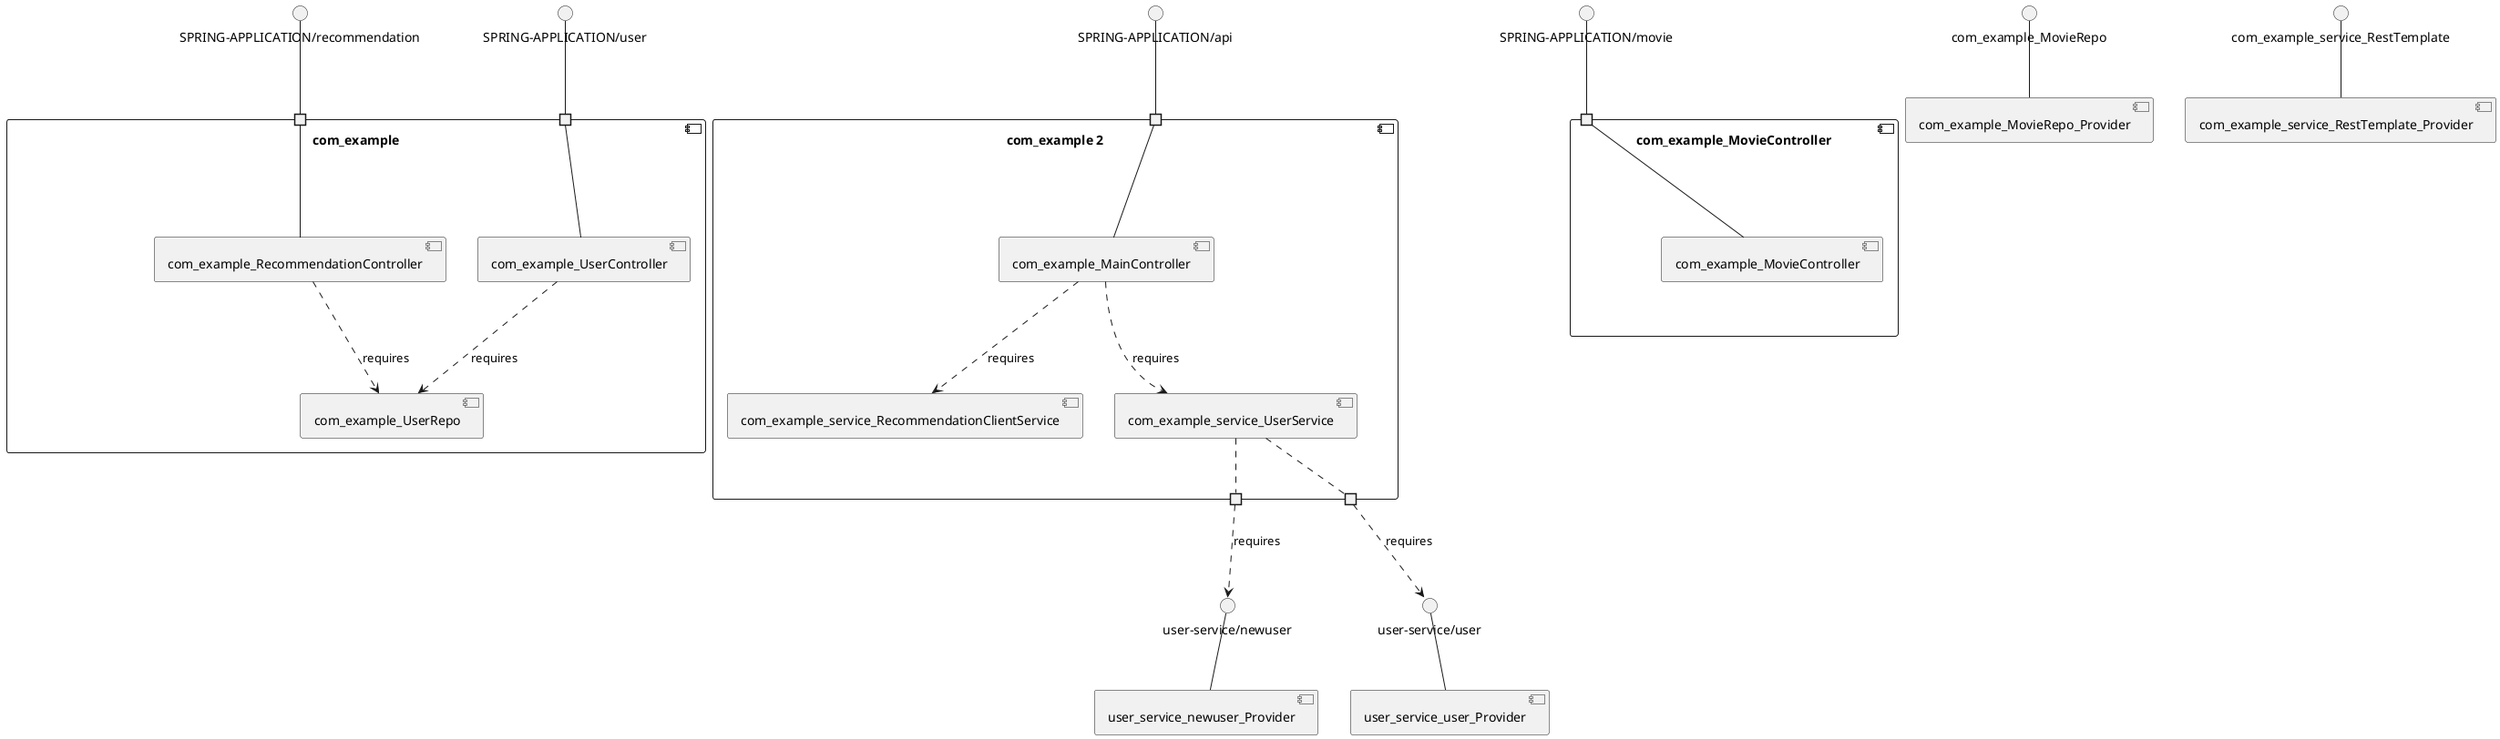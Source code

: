 @startuml
skinparam fixCircleLabelOverlapping true
skinparam componentStyle uml2
component "com_example\n\n\n\n\n\n" {
[com_example_UserRepo]
[com_example_RecommendationController]
[com_example_UserController]
portin " " as com_example_requires_SPRING_APPLICATION_user
portin " " as com_example_requires_SPRING_APPLICATION_recommendation
[com_example_UserController]..>[com_example_UserRepo] : requires
[com_example_RecommendationController]..>[com_example_UserRepo] : requires
"com_example_requires_SPRING_APPLICATION_recommendation"--[com_example_RecommendationController]
"com_example_requires_SPRING_APPLICATION_user"--[com_example_UserController]
}
interface "SPRING-APPLICATION/recommendation" as interface.SPRING_APPLICATION_recommendation
interface.SPRING_APPLICATION_recommendation--"com_example_requires_SPRING_APPLICATION_recommendation"
interface "SPRING-APPLICATION/user" as interface.SPRING_APPLICATION_user
interface.SPRING_APPLICATION_user--"com_example_requires_SPRING_APPLICATION_user"
component "com_example 2\n\n\n\n\n\n" {
[com_example_MainController]
[com_example_service_UserService]
[com_example_service_RecommendationClientService]
portin " " as com_example_2_requires_SPRING_APPLICATION_api
portout " " as com_example_2_provides_user_service_newuser
portout " " as com_example_2_provides_user_service_user
[com_example_MainController]..>[com_example_service_UserService] : requires
[com_example_MainController]..>[com_example_service_RecommendationClientService] : requires
"com_example_2_requires_SPRING_APPLICATION_api"--[com_example_MainController]
[com_example_service_UserService].."com_example_2_provides_user_service_user"
[com_example_service_UserService].."com_example_2_provides_user_service_newuser"
}
interface "SPRING-APPLICATION/api" as interface.SPRING_APPLICATION_api
interface.SPRING_APPLICATION_api--"com_example_2_requires_SPRING_APPLICATION_api"
interface "user-service/newuser" as interface.user_service_newuser
"com_example_2_provides_user_service_newuser"..>interface.user_service_newuser : requires
interface "user-service/user" as interface.user_service_user
"com_example_2_provides_user_service_user"..>interface.user_service_user : requires
component "com_example_MovieController\n\n\n\n\n\n" {
[com_example_MovieController]
portin " " as com_example_MovieController_requires_SPRING_APPLICATION_movie
"com_example_MovieController_requires_SPRING_APPLICATION_movie"--[com_example_MovieController]
}
interface "SPRING-APPLICATION/movie" as interface.SPRING_APPLICATION_movie
interface.SPRING_APPLICATION_movie--"com_example_MovieController_requires_SPRING_APPLICATION_movie"
interface "com_example_MovieRepo" as interface.com_example_MovieRepo
interface.com_example_MovieRepo--[com_example_MovieRepo_Provider]
interface "com_example_service_RestTemplate" as interface.com_example_service_RestTemplate
interface.com_example_service_RestTemplate--[com_example_service_RestTemplate_Provider]
interface "user-service/newuser" as interface.user_service_newuser
interface.user_service_newuser--[user_service_newuser_Provider]
interface "user-service/user" as interface.user_service_user
interface.user_service_user--[user_service_user_Provider]

@enduml
